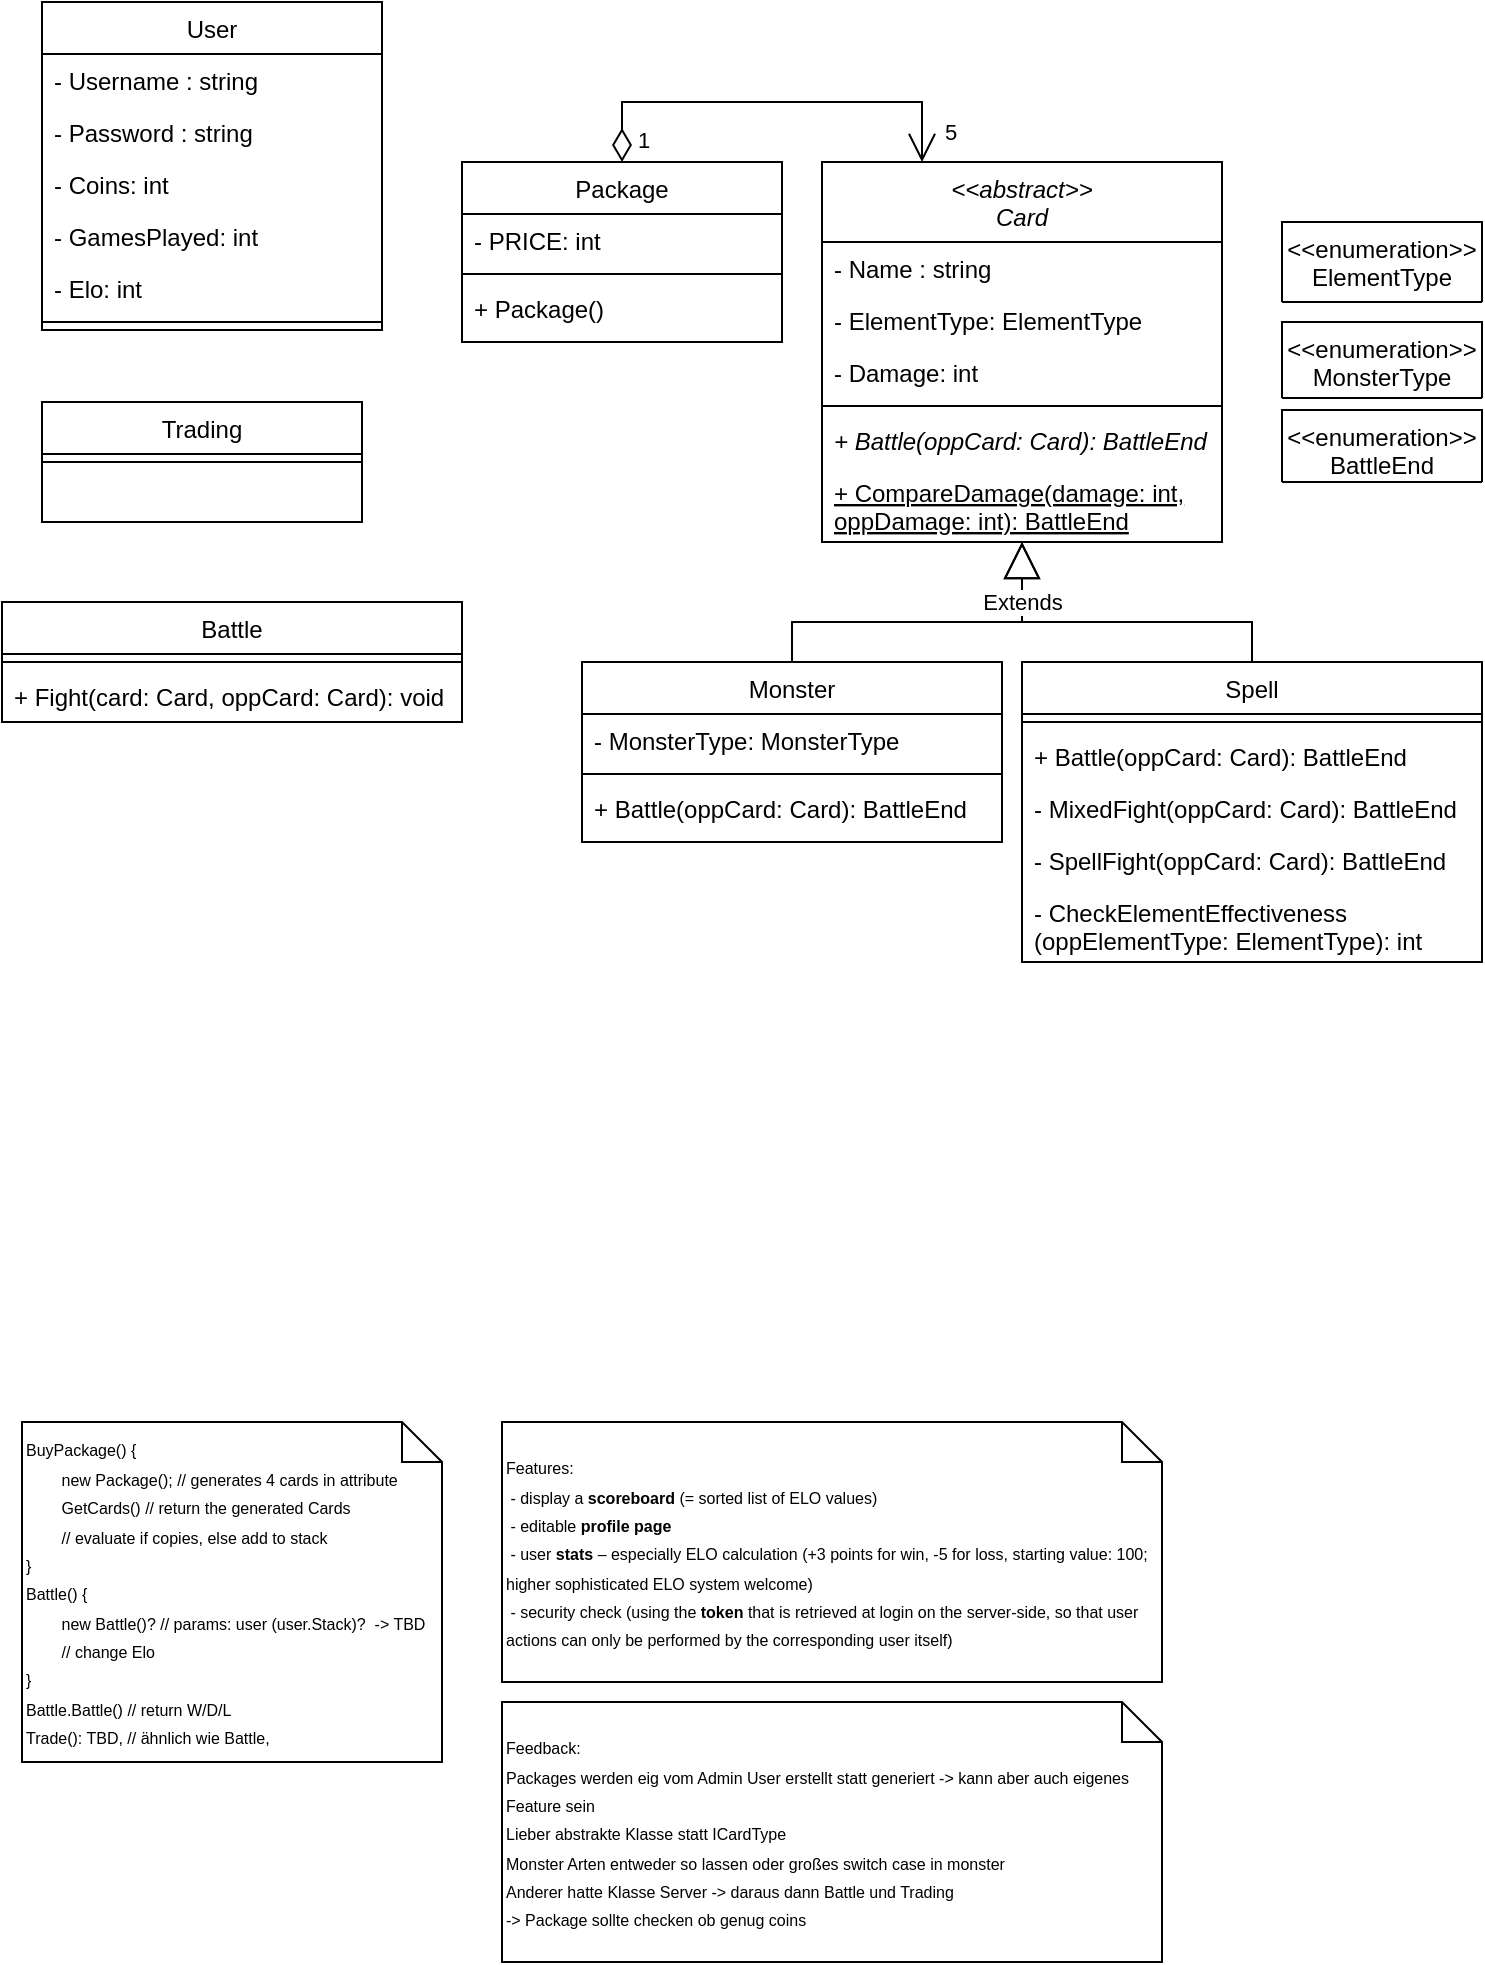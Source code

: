 <mxfile>
    <diagram name="Page-1" id="4T1kXUS9-b-aL4tz5m4I">
        <mxGraphModel dx="1380" dy="-543" grid="1" gridSize="10" guides="1" tooltips="1" connect="1" arrows="1" fold="1" page="1" pageScale="1" pageWidth="827" pageHeight="1169" math="0" shadow="0">
            <root>
                <mxCell id="0"/>
                <mxCell id="1" parent="0"/>
                <mxCell id="1sqvrXjf4_GnCzgxel8a-67" value="User" style="swimlane;fontStyle=0;align=center;verticalAlign=top;childLayout=stackLayout;horizontal=1;startSize=26;horizontalStack=0;resizeParent=1;resizeLast=0;collapsible=1;marginBottom=0;rounded=0;shadow=0;strokeWidth=1;" parent="1" vertex="1">
                    <mxGeometry x="40" y="1270" width="170" height="164" as="geometry">
                        <mxRectangle x="40" y="80" width="160" height="26" as="alternateBounds"/>
                    </mxGeometry>
                </mxCell>
                <mxCell id="1sqvrXjf4_GnCzgxel8a-68" value="- Username : string" style="text;align=left;verticalAlign=top;spacingLeft=4;spacingRight=4;overflow=hidden;rotatable=0;points=[[0,0.5],[1,0.5]];portConstraint=eastwest;rounded=0;" parent="1sqvrXjf4_GnCzgxel8a-67" vertex="1">
                    <mxGeometry y="26" width="170" height="26" as="geometry"/>
                </mxCell>
                <mxCell id="1sqvrXjf4_GnCzgxel8a-69" value="- Password : string" style="text;align=left;verticalAlign=top;spacingLeft=4;spacingRight=4;overflow=hidden;rotatable=0;points=[[0,0.5],[1,0.5]];portConstraint=eastwest;rounded=0;shadow=0;html=0;" parent="1sqvrXjf4_GnCzgxel8a-67" vertex="1">
                    <mxGeometry y="52" width="170" height="26" as="geometry"/>
                </mxCell>
                <mxCell id="1sqvrXjf4_GnCzgxel8a-70" value="- Coins: int" style="text;align=left;verticalAlign=top;spacingLeft=4;spacingRight=4;overflow=hidden;rotatable=0;points=[[0,0.5],[1,0.5]];portConstraint=eastwest;rounded=0;shadow=0;html=0;" parent="1sqvrXjf4_GnCzgxel8a-67" vertex="1">
                    <mxGeometry y="78" width="170" height="26" as="geometry"/>
                </mxCell>
                <mxCell id="1sqvrXjf4_GnCzgxel8a-71" value="- GamesPlayed: int" style="text;align=left;verticalAlign=top;spacingLeft=4;spacingRight=4;overflow=hidden;rotatable=0;points=[[0,0.5],[1,0.5]];portConstraint=eastwest;rounded=0;shadow=0;html=0;" parent="1sqvrXjf4_GnCzgxel8a-67" vertex="1">
                    <mxGeometry y="104" width="170" height="26" as="geometry"/>
                </mxCell>
                <mxCell id="1sqvrXjf4_GnCzgxel8a-72" value="- Elo: int" style="text;align=left;verticalAlign=top;spacingLeft=4;spacingRight=4;overflow=hidden;rotatable=0;points=[[0,0.5],[1,0.5]];portConstraint=eastwest;rounded=0;shadow=0;html=0;" parent="1sqvrXjf4_GnCzgxel8a-67" vertex="1">
                    <mxGeometry y="130" width="170" height="26" as="geometry"/>
                </mxCell>
                <mxCell id="1sqvrXjf4_GnCzgxel8a-73" value="" style="line;html=1;strokeWidth=1;align=left;verticalAlign=middle;spacingTop=-1;spacingLeft=3;spacingRight=3;rotatable=0;labelPosition=right;points=[];portConstraint=eastwest;" parent="1sqvrXjf4_GnCzgxel8a-67" vertex="1">
                    <mxGeometry y="156" width="170" height="8" as="geometry"/>
                </mxCell>
                <mxCell id="1sqvrXjf4_GnCzgxel8a-82" value="Monster" style="swimlane;fontStyle=0;align=center;verticalAlign=top;childLayout=stackLayout;horizontal=1;startSize=26;horizontalStack=0;resizeParent=1;resizeLast=0;collapsible=1;marginBottom=0;rounded=0;shadow=0;strokeWidth=1;" parent="1" vertex="1">
                    <mxGeometry x="310" y="1600" width="210" height="90" as="geometry">
                        <mxRectangle x="360" y="320" width="160" height="26" as="alternateBounds"/>
                    </mxGeometry>
                </mxCell>
                <mxCell id="1sqvrXjf4_GnCzgxel8a-84" value="- MonsterType: MonsterType" style="text;align=left;verticalAlign=top;spacingLeft=4;spacingRight=4;overflow=hidden;rotatable=0;points=[[0,0.5],[1,0.5]];portConstraint=eastwest;rounded=0;shadow=0;html=0;" parent="1sqvrXjf4_GnCzgxel8a-82" vertex="1">
                    <mxGeometry y="26" width="210" height="26" as="geometry"/>
                </mxCell>
                <mxCell id="1sqvrXjf4_GnCzgxel8a-85" value="" style="line;html=1;strokeWidth=1;align=left;verticalAlign=middle;spacingTop=-1;spacingLeft=3;spacingRight=3;rotatable=0;labelPosition=right;points=[];portConstraint=eastwest;" parent="1sqvrXjf4_GnCzgxel8a-82" vertex="1">
                    <mxGeometry y="52" width="210" height="8" as="geometry"/>
                </mxCell>
                <mxCell id="1sqvrXjf4_GnCzgxel8a-86" value="+ Battle(oppCard: Card): BattleEnd" style="text;align=left;verticalAlign=top;spacingLeft=4;spacingRight=4;overflow=hidden;rotatable=0;points=[[0,0.5],[1,0.5]];portConstraint=eastwest;rounded=0;shadow=0;html=0;" parent="1sqvrXjf4_GnCzgxel8a-82" vertex="1">
                    <mxGeometry y="60" width="210" height="30" as="geometry"/>
                </mxCell>
                <mxCell id="1sqvrXjf4_GnCzgxel8a-87" value="Spell" style="swimlane;fontStyle=0;align=center;verticalAlign=top;childLayout=stackLayout;horizontal=1;startSize=26;horizontalStack=0;resizeParent=1;resizeLast=0;collapsible=1;marginBottom=0;rounded=0;shadow=0;strokeWidth=1;" parent="1" vertex="1">
                    <mxGeometry x="530" y="1600" width="230" height="150" as="geometry">
                        <mxRectangle x="230" y="140" width="160" height="26" as="alternateBounds"/>
                    </mxGeometry>
                </mxCell>
                <mxCell id="1sqvrXjf4_GnCzgxel8a-89" value="" style="line;html=1;strokeWidth=1;align=left;verticalAlign=middle;spacingTop=-1;spacingLeft=3;spacingRight=3;rotatable=0;labelPosition=right;points=[];portConstraint=eastwest;" parent="1sqvrXjf4_GnCzgxel8a-87" vertex="1">
                    <mxGeometry y="26" width="230" height="8" as="geometry"/>
                </mxCell>
                <mxCell id="1sqvrXjf4_GnCzgxel8a-90" value="+ Battle(oppCard: Card): BattleEnd" style="text;align=left;verticalAlign=top;spacingLeft=4;spacingRight=4;overflow=hidden;rotatable=0;points=[[0,0.5],[1,0.5]];portConstraint=eastwest;rounded=0;shadow=0;html=0;" parent="1sqvrXjf4_GnCzgxel8a-87" vertex="1">
                    <mxGeometry y="34" width="230" height="26" as="geometry"/>
                </mxCell>
                <mxCell id="cipwJM4poq1GliXSku6--9" value="- MixedFight(oppCard: Card): BattleEnd" style="text;align=left;verticalAlign=top;spacingLeft=4;spacingRight=4;overflow=hidden;rotatable=0;points=[[0,0.5],[1,0.5]];portConstraint=eastwest;rounded=0;shadow=0;html=0;" parent="1sqvrXjf4_GnCzgxel8a-87" vertex="1">
                    <mxGeometry y="60" width="230" height="26" as="geometry"/>
                </mxCell>
                <mxCell id="cipwJM4poq1GliXSku6--8" value="- SpellFight(oppCard: Card): BattleEnd" style="text;align=left;verticalAlign=top;spacingLeft=4;spacingRight=4;overflow=hidden;rotatable=0;points=[[0,0.5],[1,0.5]];portConstraint=eastwest;rounded=0;shadow=0;html=0;" parent="1sqvrXjf4_GnCzgxel8a-87" vertex="1">
                    <mxGeometry y="86" width="230" height="26" as="geometry"/>
                </mxCell>
                <mxCell id="cipwJM4poq1GliXSku6--10" value="- CheckElementEffectiveness&#10;(oppElementType: ElementType): int" style="text;align=left;verticalAlign=top;spacingLeft=4;spacingRight=4;overflow=hidden;rotatable=0;points=[[0,0.5],[1,0.5]];portConstraint=eastwest;rounded=0;shadow=0;html=0;" parent="1sqvrXjf4_GnCzgxel8a-87" vertex="1">
                    <mxGeometry y="112" width="230" height="38" as="geometry"/>
                </mxCell>
                <mxCell id="1sqvrXjf4_GnCzgxel8a-91" value="Extends" style="endArrow=block;endSize=16;endFill=0;html=1;rounded=0;exitX=0.5;exitY=0;exitDx=0;exitDy=0;edgeStyle=orthogonalEdgeStyle;entryX=0.5;entryY=1;entryDx=0;entryDy=0;" parent="1" source="1sqvrXjf4_GnCzgxel8a-82" target="1sqvrXjf4_GnCzgxel8a-121" edge="1">
                    <mxGeometry x="0.657" width="160" relative="1" as="geometry">
                        <mxPoint x="420" y="1610" as="sourcePoint"/>
                        <mxPoint x="520" y="1430" as="targetPoint"/>
                        <Array as="points">
                            <mxPoint x="415" y="1580"/>
                            <mxPoint x="530" y="1580"/>
                        </Array>
                        <mxPoint as="offset"/>
                    </mxGeometry>
                </mxCell>
                <mxCell id="1sqvrXjf4_GnCzgxel8a-97" value="Trading" style="swimlane;fontStyle=0;align=center;verticalAlign=top;childLayout=stackLayout;horizontal=1;startSize=26;horizontalStack=0;resizeParent=1;resizeLast=0;collapsible=1;marginBottom=0;rounded=0;shadow=0;strokeWidth=1;" parent="1" vertex="1">
                    <mxGeometry x="40" y="1470" width="160" height="60" as="geometry">
                        <mxRectangle x="40" y="380" width="160" height="26" as="alternateBounds"/>
                    </mxGeometry>
                </mxCell>
                <mxCell id="1sqvrXjf4_GnCzgxel8a-98" value="" style="line;html=1;strokeWidth=1;align=left;verticalAlign=middle;spacingTop=-1;spacingLeft=3;spacingRight=3;rotatable=0;labelPosition=right;points=[];portConstraint=eastwest;" parent="1sqvrXjf4_GnCzgxel8a-97" vertex="1">
                    <mxGeometry y="26" width="160" height="8" as="geometry"/>
                </mxCell>
                <mxCell id="1sqvrXjf4_GnCzgxel8a-99" value="Package" style="swimlane;fontStyle=0;align=center;verticalAlign=top;childLayout=stackLayout;horizontal=1;startSize=26;horizontalStack=0;resizeParent=1;resizeLast=0;collapsible=1;marginBottom=0;rounded=0;shadow=0;strokeWidth=1;" parent="1" vertex="1">
                    <mxGeometry x="250" y="1350" width="160" height="90" as="geometry">
                        <mxRectangle x="230" y="140" width="160" height="26" as="alternateBounds"/>
                    </mxGeometry>
                </mxCell>
                <mxCell id="1sqvrXjf4_GnCzgxel8a-100" value="- PRICE: int" style="text;align=left;verticalAlign=top;spacingLeft=4;spacingRight=4;overflow=hidden;rotatable=0;points=[[0,0.5],[1,0.5]];portConstraint=eastwest;rounded=0;shadow=0;html=0;" parent="1sqvrXjf4_GnCzgxel8a-99" vertex="1">
                    <mxGeometry y="26" width="160" height="26" as="geometry"/>
                </mxCell>
                <mxCell id="1sqvrXjf4_GnCzgxel8a-101" value="" style="line;html=1;strokeWidth=1;align=left;verticalAlign=middle;spacingTop=-1;spacingLeft=3;spacingRight=3;rotatable=0;labelPosition=right;points=[];portConstraint=eastwest;" parent="1sqvrXjf4_GnCzgxel8a-99" vertex="1">
                    <mxGeometry y="52" width="160" height="8" as="geometry"/>
                </mxCell>
                <mxCell id="1sqvrXjf4_GnCzgxel8a-102" value="+ Package()" style="text;align=left;verticalAlign=top;spacingLeft=4;spacingRight=4;overflow=hidden;rotatable=0;points=[[0,0.5],[1,0.5]];portConstraint=eastwest;rounded=0;shadow=0;html=0;" parent="1sqvrXjf4_GnCzgxel8a-99" vertex="1">
                    <mxGeometry y="60" width="160" height="26" as="geometry"/>
                </mxCell>
                <mxCell id="1sqvrXjf4_GnCzgxel8a-103" value="1" style="endArrow=open;html=1;endSize=12;startArrow=diamondThin;startSize=14;startFill=0;edgeStyle=orthogonalEdgeStyle;align=left;verticalAlign=bottom;rounded=0;exitX=0.5;exitY=0;exitDx=0;exitDy=0;entryX=0.25;entryY=0;entryDx=0;entryDy=0;" parent="1" source="1sqvrXjf4_GnCzgxel8a-99" target="1sqvrXjf4_GnCzgxel8a-121" edge="1">
                    <mxGeometry x="-0.98" y="-6" relative="1" as="geometry">
                        <mxPoint x="550" y="1310" as="sourcePoint"/>
                        <mxPoint x="487.5" y="1342" as="targetPoint"/>
                        <mxPoint as="offset"/>
                        <Array as="points">
                            <mxPoint x="330" y="1320"/>
                            <mxPoint x="480" y="1320"/>
                        </Array>
                    </mxGeometry>
                </mxCell>
                <mxCell id="1sqvrXjf4_GnCzgxel8a-104" value="5" style="edgeLabel;html=1;align=center;verticalAlign=middle;resizable=0;points=[];" parent="1sqvrXjf4_GnCzgxel8a-103" vertex="1" connectable="0">
                    <mxGeometry x="1" y="11" relative="1" as="geometry">
                        <mxPoint x="3" y="-15" as="offset"/>
                    </mxGeometry>
                </mxCell>
                <mxCell id="1sqvrXjf4_GnCzgxel8a-105" value="Battle" style="swimlane;fontStyle=0;align=center;verticalAlign=top;childLayout=stackLayout;horizontal=1;startSize=26;horizontalStack=0;resizeParent=1;resizeLast=0;collapsible=1;marginBottom=0;rounded=0;shadow=0;strokeWidth=1;" parent="1" vertex="1">
                    <mxGeometry x="20" y="1570" width="230" height="60" as="geometry">
                        <mxRectangle x="230" y="140" width="160" height="26" as="alternateBounds"/>
                    </mxGeometry>
                </mxCell>
                <mxCell id="1sqvrXjf4_GnCzgxel8a-106" value="" style="line;html=1;strokeWidth=1;align=left;verticalAlign=middle;spacingTop=-1;spacingLeft=3;spacingRight=3;rotatable=0;labelPosition=right;points=[];portConstraint=eastwest;" parent="1sqvrXjf4_GnCzgxel8a-105" vertex="1">
                    <mxGeometry y="26" width="230" height="8" as="geometry"/>
                </mxCell>
                <mxCell id="cipwJM4poq1GliXSku6--11" value="+ Fight(card: Card, oppCard: Card): void" style="text;align=left;verticalAlign=top;spacingLeft=4;spacingRight=4;overflow=hidden;rotatable=0;points=[[0,0.5],[1,0.5]];portConstraint=eastwest;rounded=0;shadow=0;html=0;" parent="1sqvrXjf4_GnCzgxel8a-105" vertex="1">
                    <mxGeometry y="34" width="230" height="26" as="geometry"/>
                </mxCell>
                <mxCell id="1sqvrXjf4_GnCzgxel8a-114" value="&lt;font style=&quot;font-size: 8px;&quot;&gt;BuyPackage()&amp;nbsp;&lt;/font&gt;&lt;span style=&quot;font-size: 8px; background-color: initial;&quot;&gt;{&lt;/span&gt;&lt;div&gt;&lt;font style=&quot;font-size: 8px;&quot;&gt;&lt;span style=&quot;white-space: pre;&quot;&gt;&#9;&lt;/span&gt;new Package(); // generates 4 cards in attribute&lt;br&gt;&lt;/font&gt;&lt;/div&gt;&lt;div&gt;&lt;font style=&quot;font-size: 8px;&quot;&gt;&lt;span style=&quot;white-space: pre;&quot;&gt;&#9;&lt;/span&gt;GetCards() // return the generated Cards&lt;br&gt;&lt;/font&gt;&lt;/div&gt;&lt;div&gt;&lt;font style=&quot;font-size: 8px;&quot;&gt;&lt;span style=&quot;white-space: pre;&quot;&gt;&#9;&lt;/span&gt;// evaluate if copies, else add to stack&lt;br&gt;&lt;/font&gt;&lt;/div&gt;&lt;div&gt;&lt;font style=&quot;font-size: 8px;&quot;&gt;}&lt;/font&gt;&lt;/div&gt;&lt;div&gt;&lt;font style=&quot;font-size: 8px;&quot;&gt;Battle() {&lt;/font&gt;&lt;/div&gt;&lt;div&gt;&lt;font style=&quot;font-size: 8px;&quot;&gt;&lt;span style=&quot;white-space: pre;&quot;&gt;&#9;&lt;/span&gt;new Battle()? // params: user (user.Stack)?&amp;nbsp; -&amp;gt; TBD&lt;/font&gt;&lt;/div&gt;&lt;div&gt;&lt;font style=&quot;font-size: 8px;&quot;&gt;&lt;span style=&quot;white-space: pre;&quot;&gt;&#9;&lt;/span&gt;// change Elo&lt;br&gt;&lt;/font&gt;&lt;/div&gt;&lt;div&gt;&lt;font style=&quot;font-size: 8px;&quot;&gt;}&amp;nbsp;&lt;/font&gt;&lt;/div&gt;&lt;div&gt;&lt;font style=&quot;font-size: 8px;&quot;&gt;Battle.Battle() // return W/D/L&lt;/font&gt;&lt;/div&gt;&lt;div&gt;&lt;font style=&quot;font-size: 8px;&quot;&gt;Trade(): TBD, // ähnlich wie Battle,&amp;nbsp;&lt;/font&gt;&lt;/div&gt;" style="shape=note;size=20;whiteSpace=wrap;html=1;align=left;" parent="1" vertex="1">
                    <mxGeometry x="30" y="1980" width="210" height="170" as="geometry"/>
                </mxCell>
                <mxCell id="1sqvrXjf4_GnCzgxel8a-118" value="&lt;font style=&quot;font-size: 8px;&quot;&gt;Features:&lt;/font&gt;&lt;div&gt;&lt;font style=&quot;font-size: 8px;&quot;&gt;&amp;nbsp;- display a &lt;b&gt;scoreboard &lt;/b&gt;(= sorted list of ELO values)&lt;/font&gt;&lt;/div&gt;&lt;div&gt;&lt;font style=&quot;font-size: 8px;&quot;&gt;&amp;nbsp;- editable &lt;b&gt;profile page&lt;/b&gt;&lt;/font&gt;&lt;/div&gt;&lt;div&gt;&lt;font style=&quot;font-size: 8px;&quot;&gt;&amp;nbsp;- user &lt;b&gt;stats &lt;/b&gt;– especially ELO calculation (+3 points for win, -5 for loss, starting value: 100;&lt;br&gt;higher sophisticated ELO system welcome)&lt;/font&gt;&lt;/div&gt;&lt;div&gt;&lt;font style=&quot;font-size: 8px;&quot;&gt;&amp;nbsp;- security check (using the &lt;b&gt;token &lt;/b&gt;that is retrieved at login on the server-side, so that user&lt;br&gt;actions can only be performed by the corresponding user itself)&lt;/font&gt;&lt;span style=&quot;font-size: 8px;&quot;&gt;&lt;br&gt;&lt;/span&gt;&lt;/div&gt;" style="shape=note;size=20;whiteSpace=wrap;html=1;align=left;" parent="1" vertex="1">
                    <mxGeometry x="270" y="1980" width="330" height="130" as="geometry"/>
                </mxCell>
                <mxCell id="1sqvrXjf4_GnCzgxel8a-121" value="&lt;&lt;abstract&gt;&gt;&#10;Card" style="swimlane;fontStyle=2;align=center;verticalAlign=top;childLayout=stackLayout;horizontal=1;startSize=40;horizontalStack=0;resizeParent=1;resizeLast=0;collapsible=1;marginBottom=0;rounded=0;shadow=0;strokeWidth=1;" parent="1" vertex="1">
                    <mxGeometry x="430" y="1350" width="200" height="190" as="geometry">
                        <mxRectangle x="360" y="320" width="160" height="26" as="alternateBounds"/>
                    </mxGeometry>
                </mxCell>
                <mxCell id="cipwJM4poq1GliXSku6--4" value="- Name : string" style="text;align=left;verticalAlign=top;spacingLeft=4;spacingRight=4;overflow=hidden;rotatable=0;points=[[0,0.5],[1,0.5]];portConstraint=eastwest;rounded=0;" parent="1sqvrXjf4_GnCzgxel8a-121" vertex="1">
                    <mxGeometry y="40" width="200" height="26" as="geometry"/>
                </mxCell>
                <mxCell id="cipwJM4poq1GliXSku6--6" value="- ElementType: ElementType" style="text;align=left;verticalAlign=top;spacingLeft=4;spacingRight=4;overflow=hidden;rotatable=0;points=[[0,0.5],[1,0.5]];portConstraint=eastwest;rounded=0;shadow=0;html=0;" parent="1sqvrXjf4_GnCzgxel8a-121" vertex="1">
                    <mxGeometry y="66" width="200" height="26" as="geometry"/>
                </mxCell>
                <mxCell id="cipwJM4poq1GliXSku6--5" value="- Damage: int" style="text;align=left;verticalAlign=top;spacingLeft=4;spacingRight=4;overflow=hidden;rotatable=0;points=[[0,0.5],[1,0.5]];portConstraint=eastwest;rounded=0;shadow=0;html=0;" parent="1sqvrXjf4_GnCzgxel8a-121" vertex="1">
                    <mxGeometry y="92" width="200" height="26" as="geometry"/>
                </mxCell>
                <mxCell id="1sqvrXjf4_GnCzgxel8a-122" value="" style="line;html=1;strokeWidth=1;align=left;verticalAlign=middle;spacingTop=-1;spacingLeft=3;spacingRight=3;rotatable=0;labelPosition=right;points=[];portConstraint=eastwest;" parent="1sqvrXjf4_GnCzgxel8a-121" vertex="1">
                    <mxGeometry y="118" width="200" height="8" as="geometry"/>
                </mxCell>
                <mxCell id="1sqvrXjf4_GnCzgxel8a-123" value="+ Battle(oppCard: Card): BattleEnd" style="text;align=left;verticalAlign=top;spacingLeft=4;spacingRight=4;overflow=hidden;rotatable=0;points=[[0,0.5],[1,0.5]];portConstraint=eastwest;rounded=0;shadow=0;html=0;fontStyle=2" parent="1sqvrXjf4_GnCzgxel8a-121" vertex="1">
                    <mxGeometry y="126" width="200" height="26" as="geometry"/>
                </mxCell>
                <mxCell id="cipwJM4poq1GliXSku6--7" value="+ CompareDamage(damage: int, &#10;oppDamage: int): BattleEnd" style="text;align=left;verticalAlign=top;spacingLeft=4;spacingRight=4;overflow=hidden;rotatable=0;points=[[0,0.5],[1,0.5]];portConstraint=eastwest;rounded=0;shadow=0;html=0;fontStyle=4" parent="1sqvrXjf4_GnCzgxel8a-121" vertex="1">
                    <mxGeometry y="152" width="200" height="38" as="geometry"/>
                </mxCell>
                <mxCell id="1sqvrXjf4_GnCzgxel8a-124" value="Extends" style="endArrow=block;endSize=16;endFill=0;html=1;rounded=0;exitX=0.5;exitY=0;exitDx=0;exitDy=0;edgeStyle=orthogonalEdgeStyle;entryX=0.5;entryY=1;entryDx=0;entryDy=0;" parent="1" source="1sqvrXjf4_GnCzgxel8a-87" target="1sqvrXjf4_GnCzgxel8a-121" edge="1">
                    <mxGeometry x="0.657" width="160" relative="1" as="geometry">
                        <mxPoint x="450" y="1500" as="sourcePoint"/>
                        <mxPoint x="530" y="1550" as="targetPoint"/>
                        <Array as="points">
                            <mxPoint x="645" y="1580"/>
                            <mxPoint x="530" y="1580"/>
                        </Array>
                        <mxPoint as="offset"/>
                    </mxGeometry>
                </mxCell>
                <mxCell id="1sqvrXjf4_GnCzgxel8a-126" value="&lt;&lt;enumeration&gt;&gt;&#10;BattleEnd" style="swimlane;fontStyle=0;align=center;verticalAlign=top;childLayout=stackLayout;horizontal=1;startSize=36;horizontalStack=0;resizeParent=1;resizeLast=0;collapsible=1;marginBottom=0;rounded=0;shadow=0;strokeWidth=1;" parent="1" vertex="1" collapsed="1">
                    <mxGeometry x="660" y="1474" width="100" height="36" as="geometry">
                        <mxRectangle x="280" y="1544" width="100" height="96" as="alternateBounds"/>
                    </mxGeometry>
                </mxCell>
                <mxCell id="1sqvrXjf4_GnCzgxel8a-127" value="&lt;div&gt;Win = 1,&lt;/div&gt;&lt;div&gt;Draw = 0,&lt;/div&gt;&lt;div&gt;Lose = -1&lt;/div&gt;" style="text;html=1;align=center;verticalAlign=middle;resizable=0;points=[];autosize=1;strokeColor=none;fillColor=none;" parent="1sqvrXjf4_GnCzgxel8a-126" vertex="1">
                    <mxGeometry y="36" width="100" height="60" as="geometry"/>
                </mxCell>
                <mxCell id="1sqvrXjf4_GnCzgxel8a-128" value="&lt;div&gt;&lt;span style=&quot;font-size: 8px;&quot;&gt;Feedback:&amp;nbsp;&lt;/span&gt;&lt;/div&gt;&lt;div&gt;&lt;span style=&quot;font-size: 8px;&quot;&gt;Packages werden eig vom Admin User erstellt statt generiert -&amp;gt; kann aber auch eigenes Feature sein&lt;/span&gt;&lt;/div&gt;&lt;div&gt;&lt;span style=&quot;font-size: 8px;&quot;&gt;Lieber abstrakte Klasse statt ICardType&lt;/span&gt;&lt;/div&gt;&lt;div&gt;&lt;span style=&quot;font-size: 8px;&quot;&gt;Monster Arten entweder so lassen oder großes switch case in monster&lt;/span&gt;&lt;/div&gt;&lt;div&gt;&lt;span style=&quot;font-size: 8px;&quot;&gt;Anderer hatte Klasse Server -&amp;gt; daraus dann Battle und Trading&lt;/span&gt;&lt;/div&gt;&lt;div&gt;&lt;span style=&quot;font-size: 8px;&quot;&gt;-&amp;gt; Package sollte checken ob genug coins&lt;/span&gt;&lt;/div&gt;" style="shape=note;size=20;whiteSpace=wrap;html=1;align=left;" parent="1" vertex="1">
                    <mxGeometry x="270" y="2120" width="330" height="130" as="geometry"/>
                </mxCell>
                <mxCell id="1sqvrXjf4_GnCzgxel8a-129" value="&lt;&lt;enumeration&gt;&gt;&#10;MonsterType" style="swimlane;fontStyle=0;align=center;verticalAlign=top;childLayout=stackLayout;horizontal=1;startSize=38;horizontalStack=0;resizeParent=1;resizeLast=0;collapsible=1;marginBottom=0;rounded=0;shadow=0;strokeWidth=1;" parent="1" vertex="1" collapsed="1">
                    <mxGeometry x="660" y="1430" width="100" height="38" as="geometry">
                        <mxRectangle x="280" y="1502" width="100" height="135" as="alternateBounds"/>
                    </mxGeometry>
                </mxCell>
                <mxCell id="1sqvrXjf4_GnCzgxel8a-130" value="&lt;div&gt;Goblin = 0,&lt;/div&gt;&lt;div&gt;Dragon = 1,&lt;/div&gt;&lt;div&gt;Wizzard = 2,&lt;/div&gt;&lt;div&gt;Ork = 3,&lt;/div&gt;&lt;div&gt;Knight = 4,&lt;/div&gt;&lt;div&gt;Kraken = 5,&lt;/div&gt;&lt;div&gt;FireElve = 6,&lt;/div&gt;" style="text;html=1;align=center;verticalAlign=middle;resizable=0;points=[];autosize=1;strokeColor=none;fillColor=none;" parent="1sqvrXjf4_GnCzgxel8a-129" vertex="1">
                    <mxGeometry y="25" width="100" height="110" as="geometry"/>
                </mxCell>
                <mxCell id="1sqvrXjf4_GnCzgxel8a-131" value="&lt;&lt;enumeration&gt;&gt;&#10;ElementType" style="swimlane;fontStyle=0;align=center;verticalAlign=top;childLayout=stackLayout;horizontal=1;startSize=40;horizontalStack=0;resizeParent=1;resizeLast=0;collapsible=1;marginBottom=0;rounded=0;shadow=0;strokeWidth=1;" parent="1" vertex="1" collapsed="1">
                    <mxGeometry x="660" y="1380" width="100" height="40" as="geometry">
                        <mxRectangle x="660" y="1380" width="100" height="100" as="alternateBounds"/>
                    </mxGeometry>
                </mxCell>
                <mxCell id="1sqvrXjf4_GnCzgxel8a-132" value="&lt;div&gt;Normal = 0,&lt;/div&gt;&lt;div&gt;Water = 1,&lt;/div&gt;&lt;div&gt;Fire = 2,&lt;/div&gt;" style="text;html=1;align=center;verticalAlign=middle;resizable=0;points=[];autosize=1;strokeColor=none;fillColor=none;" parent="1sqvrXjf4_GnCzgxel8a-131" vertex="1">
                    <mxGeometry y="40" width="100" height="60" as="geometry"/>
                </mxCell>
            </root>
        </mxGraphModel>
    </diagram>
</mxfile>